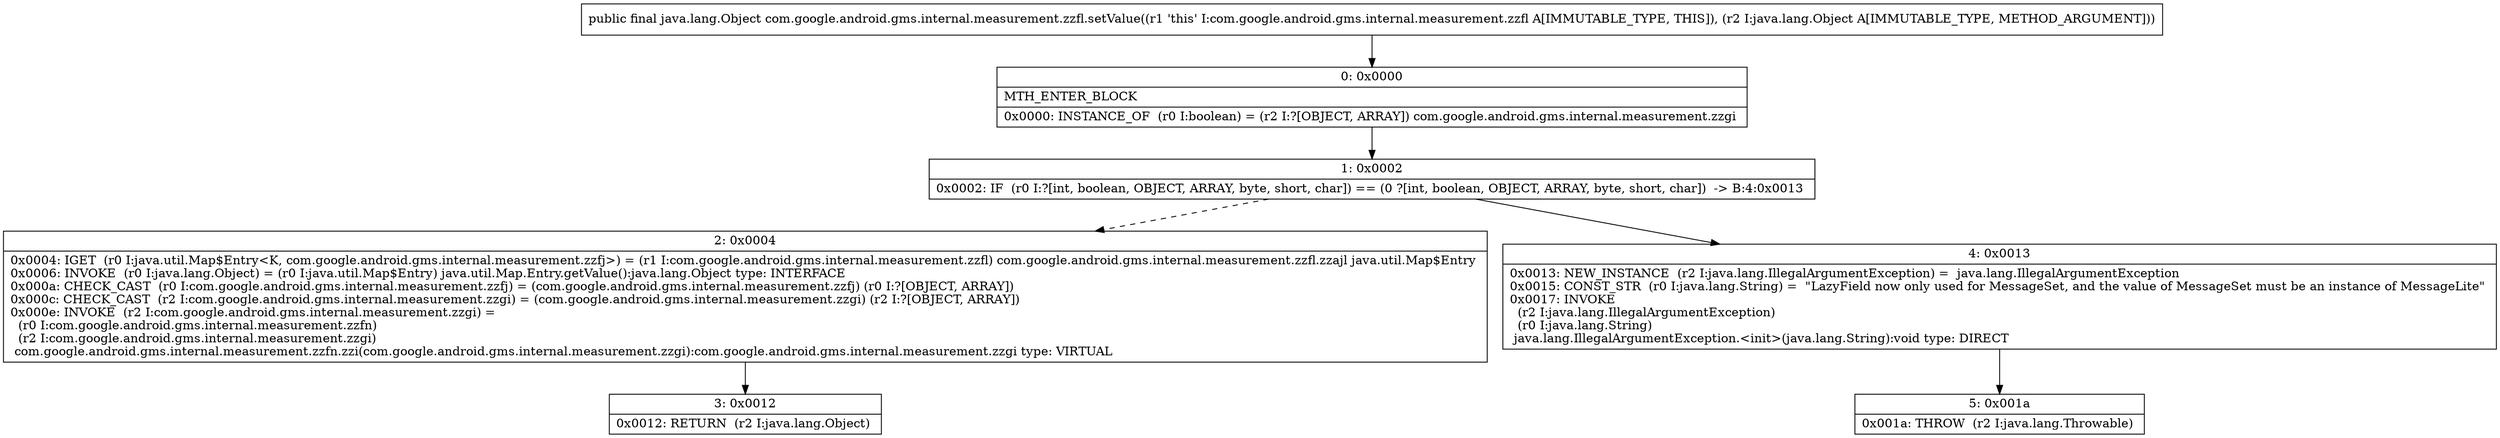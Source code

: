 digraph "CFG forcom.google.android.gms.internal.measurement.zzfl.setValue(Ljava\/lang\/Object;)Ljava\/lang\/Object;" {
Node_0 [shape=record,label="{0\:\ 0x0000|MTH_ENTER_BLOCK\l|0x0000: INSTANCE_OF  (r0 I:boolean) = (r2 I:?[OBJECT, ARRAY]) com.google.android.gms.internal.measurement.zzgi \l}"];
Node_1 [shape=record,label="{1\:\ 0x0002|0x0002: IF  (r0 I:?[int, boolean, OBJECT, ARRAY, byte, short, char]) == (0 ?[int, boolean, OBJECT, ARRAY, byte, short, char])  \-\> B:4:0x0013 \l}"];
Node_2 [shape=record,label="{2\:\ 0x0004|0x0004: IGET  (r0 I:java.util.Map$Entry\<K, com.google.android.gms.internal.measurement.zzfj\>) = (r1 I:com.google.android.gms.internal.measurement.zzfl) com.google.android.gms.internal.measurement.zzfl.zzajl java.util.Map$Entry \l0x0006: INVOKE  (r0 I:java.lang.Object) = (r0 I:java.util.Map$Entry) java.util.Map.Entry.getValue():java.lang.Object type: INTERFACE \l0x000a: CHECK_CAST  (r0 I:com.google.android.gms.internal.measurement.zzfj) = (com.google.android.gms.internal.measurement.zzfj) (r0 I:?[OBJECT, ARRAY]) \l0x000c: CHECK_CAST  (r2 I:com.google.android.gms.internal.measurement.zzgi) = (com.google.android.gms.internal.measurement.zzgi) (r2 I:?[OBJECT, ARRAY]) \l0x000e: INVOKE  (r2 I:com.google.android.gms.internal.measurement.zzgi) = \l  (r0 I:com.google.android.gms.internal.measurement.zzfn)\l  (r2 I:com.google.android.gms.internal.measurement.zzgi)\l com.google.android.gms.internal.measurement.zzfn.zzi(com.google.android.gms.internal.measurement.zzgi):com.google.android.gms.internal.measurement.zzgi type: VIRTUAL \l}"];
Node_3 [shape=record,label="{3\:\ 0x0012|0x0012: RETURN  (r2 I:java.lang.Object) \l}"];
Node_4 [shape=record,label="{4\:\ 0x0013|0x0013: NEW_INSTANCE  (r2 I:java.lang.IllegalArgumentException) =  java.lang.IllegalArgumentException \l0x0015: CONST_STR  (r0 I:java.lang.String) =  \"LazyField now only used for MessageSet, and the value of MessageSet must be an instance of MessageLite\" \l0x0017: INVOKE  \l  (r2 I:java.lang.IllegalArgumentException)\l  (r0 I:java.lang.String)\l java.lang.IllegalArgumentException.\<init\>(java.lang.String):void type: DIRECT \l}"];
Node_5 [shape=record,label="{5\:\ 0x001a|0x001a: THROW  (r2 I:java.lang.Throwable) \l}"];
MethodNode[shape=record,label="{public final java.lang.Object com.google.android.gms.internal.measurement.zzfl.setValue((r1 'this' I:com.google.android.gms.internal.measurement.zzfl A[IMMUTABLE_TYPE, THIS]), (r2 I:java.lang.Object A[IMMUTABLE_TYPE, METHOD_ARGUMENT])) }"];
MethodNode -> Node_0;
Node_0 -> Node_1;
Node_1 -> Node_2[style=dashed];
Node_1 -> Node_4;
Node_2 -> Node_3;
Node_4 -> Node_5;
}

